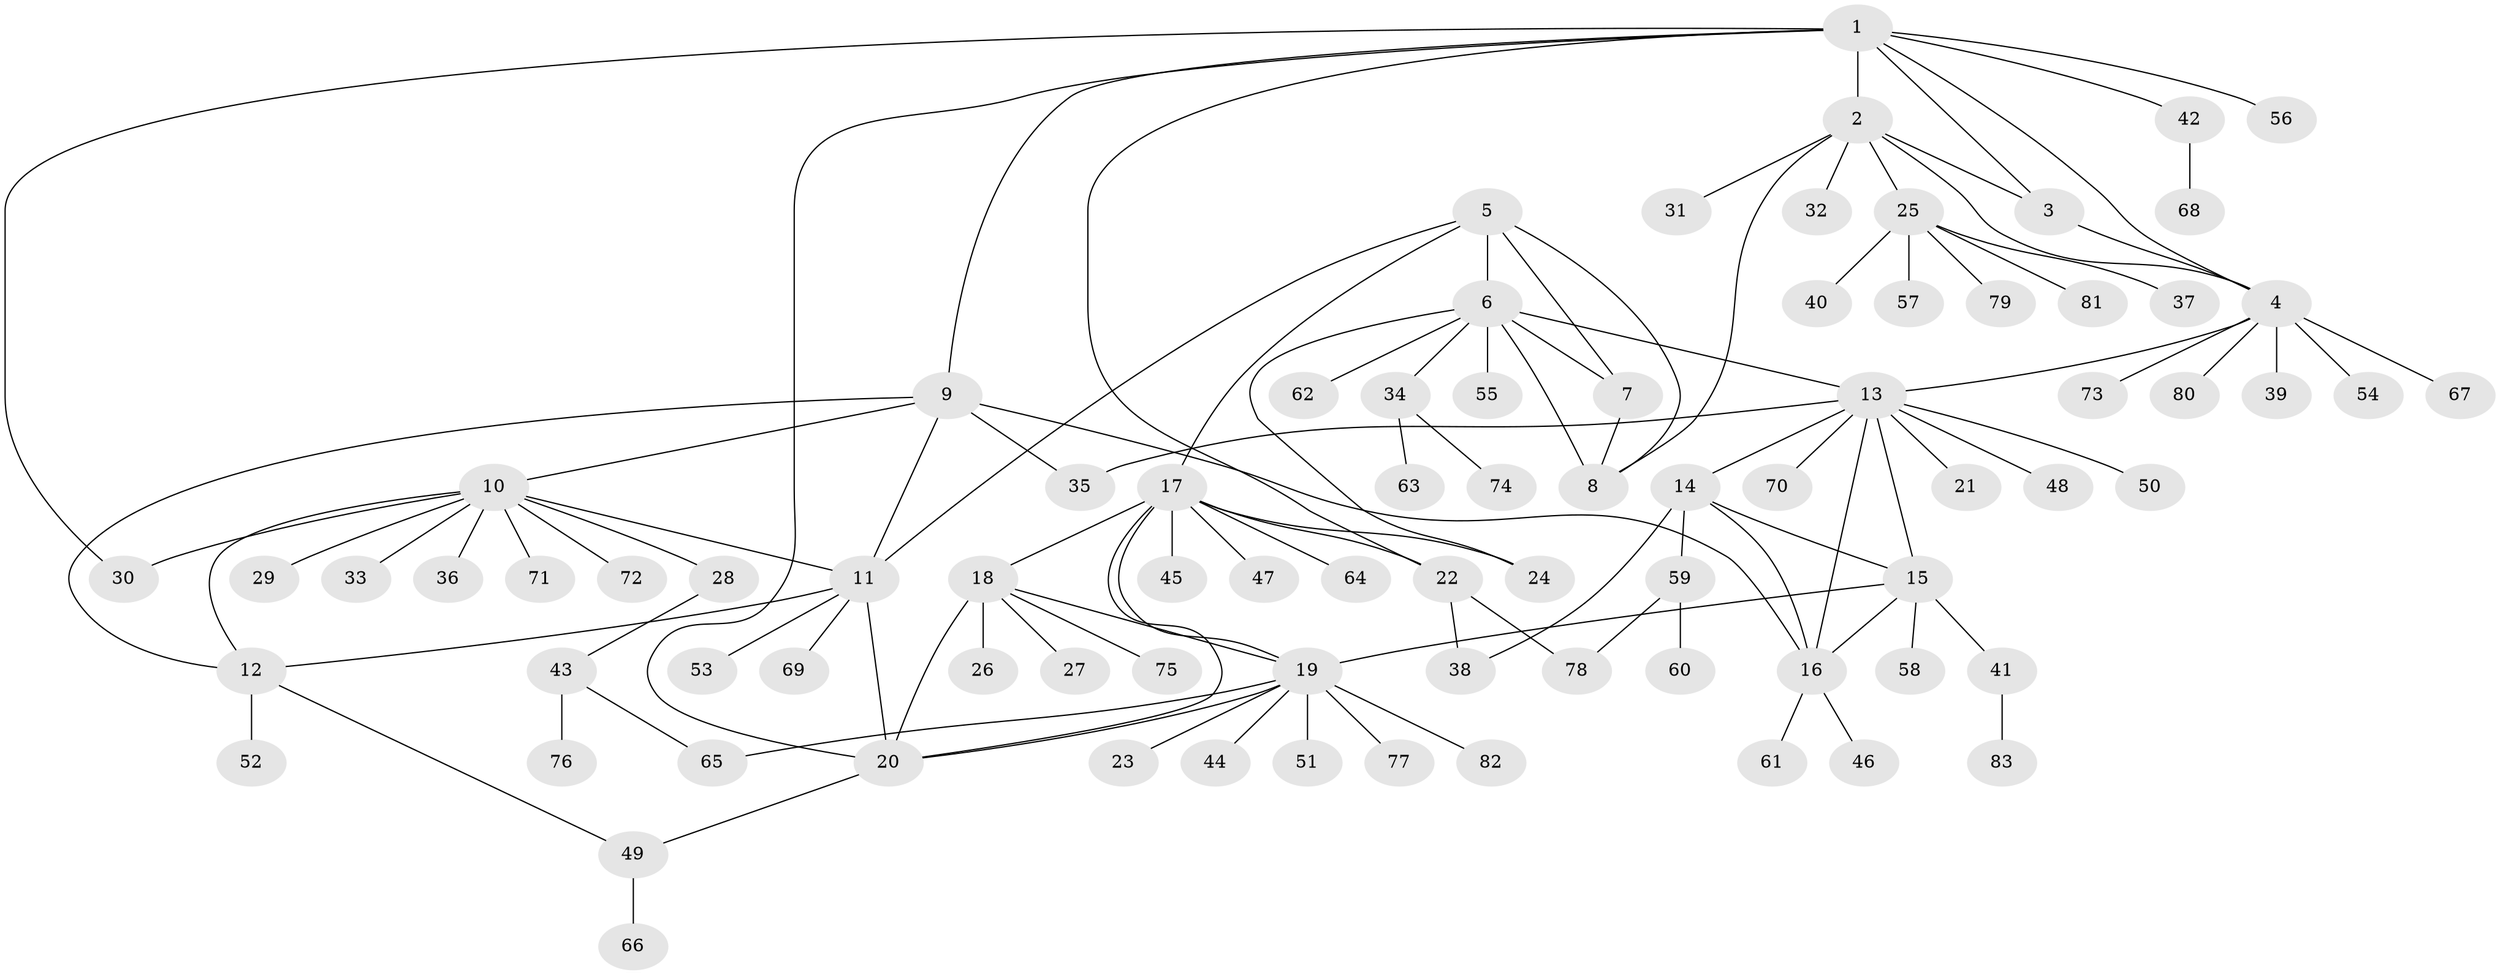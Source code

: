 // Generated by graph-tools (version 1.1) at 2025/26/03/09/25 03:26:39]
// undirected, 83 vertices, 111 edges
graph export_dot {
graph [start="1"]
  node [color=gray90,style=filled];
  1;
  2;
  3;
  4;
  5;
  6;
  7;
  8;
  9;
  10;
  11;
  12;
  13;
  14;
  15;
  16;
  17;
  18;
  19;
  20;
  21;
  22;
  23;
  24;
  25;
  26;
  27;
  28;
  29;
  30;
  31;
  32;
  33;
  34;
  35;
  36;
  37;
  38;
  39;
  40;
  41;
  42;
  43;
  44;
  45;
  46;
  47;
  48;
  49;
  50;
  51;
  52;
  53;
  54;
  55;
  56;
  57;
  58;
  59;
  60;
  61;
  62;
  63;
  64;
  65;
  66;
  67;
  68;
  69;
  70;
  71;
  72;
  73;
  74;
  75;
  76;
  77;
  78;
  79;
  80;
  81;
  82;
  83;
  1 -- 2;
  1 -- 3;
  1 -- 4;
  1 -- 9;
  1 -- 20;
  1 -- 22;
  1 -- 30;
  1 -- 42;
  1 -- 56;
  2 -- 3;
  2 -- 4;
  2 -- 8;
  2 -- 25;
  2 -- 31;
  2 -- 32;
  3 -- 4;
  4 -- 13;
  4 -- 39;
  4 -- 54;
  4 -- 67;
  4 -- 73;
  4 -- 80;
  5 -- 6;
  5 -- 7;
  5 -- 8;
  5 -- 11;
  5 -- 17;
  6 -- 7;
  6 -- 8;
  6 -- 13;
  6 -- 24;
  6 -- 34;
  6 -- 55;
  6 -- 62;
  7 -- 8;
  9 -- 10;
  9 -- 11;
  9 -- 12;
  9 -- 16;
  9 -- 35;
  10 -- 11;
  10 -- 12;
  10 -- 28;
  10 -- 29;
  10 -- 30;
  10 -- 33;
  10 -- 36;
  10 -- 71;
  10 -- 72;
  11 -- 12;
  11 -- 20;
  11 -- 53;
  11 -- 69;
  12 -- 49;
  12 -- 52;
  13 -- 14;
  13 -- 15;
  13 -- 16;
  13 -- 21;
  13 -- 35;
  13 -- 48;
  13 -- 50;
  13 -- 70;
  14 -- 15;
  14 -- 16;
  14 -- 38;
  14 -- 59;
  15 -- 16;
  15 -- 19;
  15 -- 41;
  15 -- 58;
  16 -- 46;
  16 -- 61;
  17 -- 18;
  17 -- 19;
  17 -- 20;
  17 -- 22;
  17 -- 24;
  17 -- 45;
  17 -- 47;
  17 -- 64;
  18 -- 19;
  18 -- 20;
  18 -- 26;
  18 -- 27;
  18 -- 75;
  19 -- 20;
  19 -- 23;
  19 -- 44;
  19 -- 51;
  19 -- 65;
  19 -- 77;
  19 -- 82;
  20 -- 49;
  22 -- 38;
  22 -- 78;
  25 -- 37;
  25 -- 40;
  25 -- 57;
  25 -- 79;
  25 -- 81;
  28 -- 43;
  34 -- 63;
  34 -- 74;
  41 -- 83;
  42 -- 68;
  43 -- 65;
  43 -- 76;
  49 -- 66;
  59 -- 60;
  59 -- 78;
}
